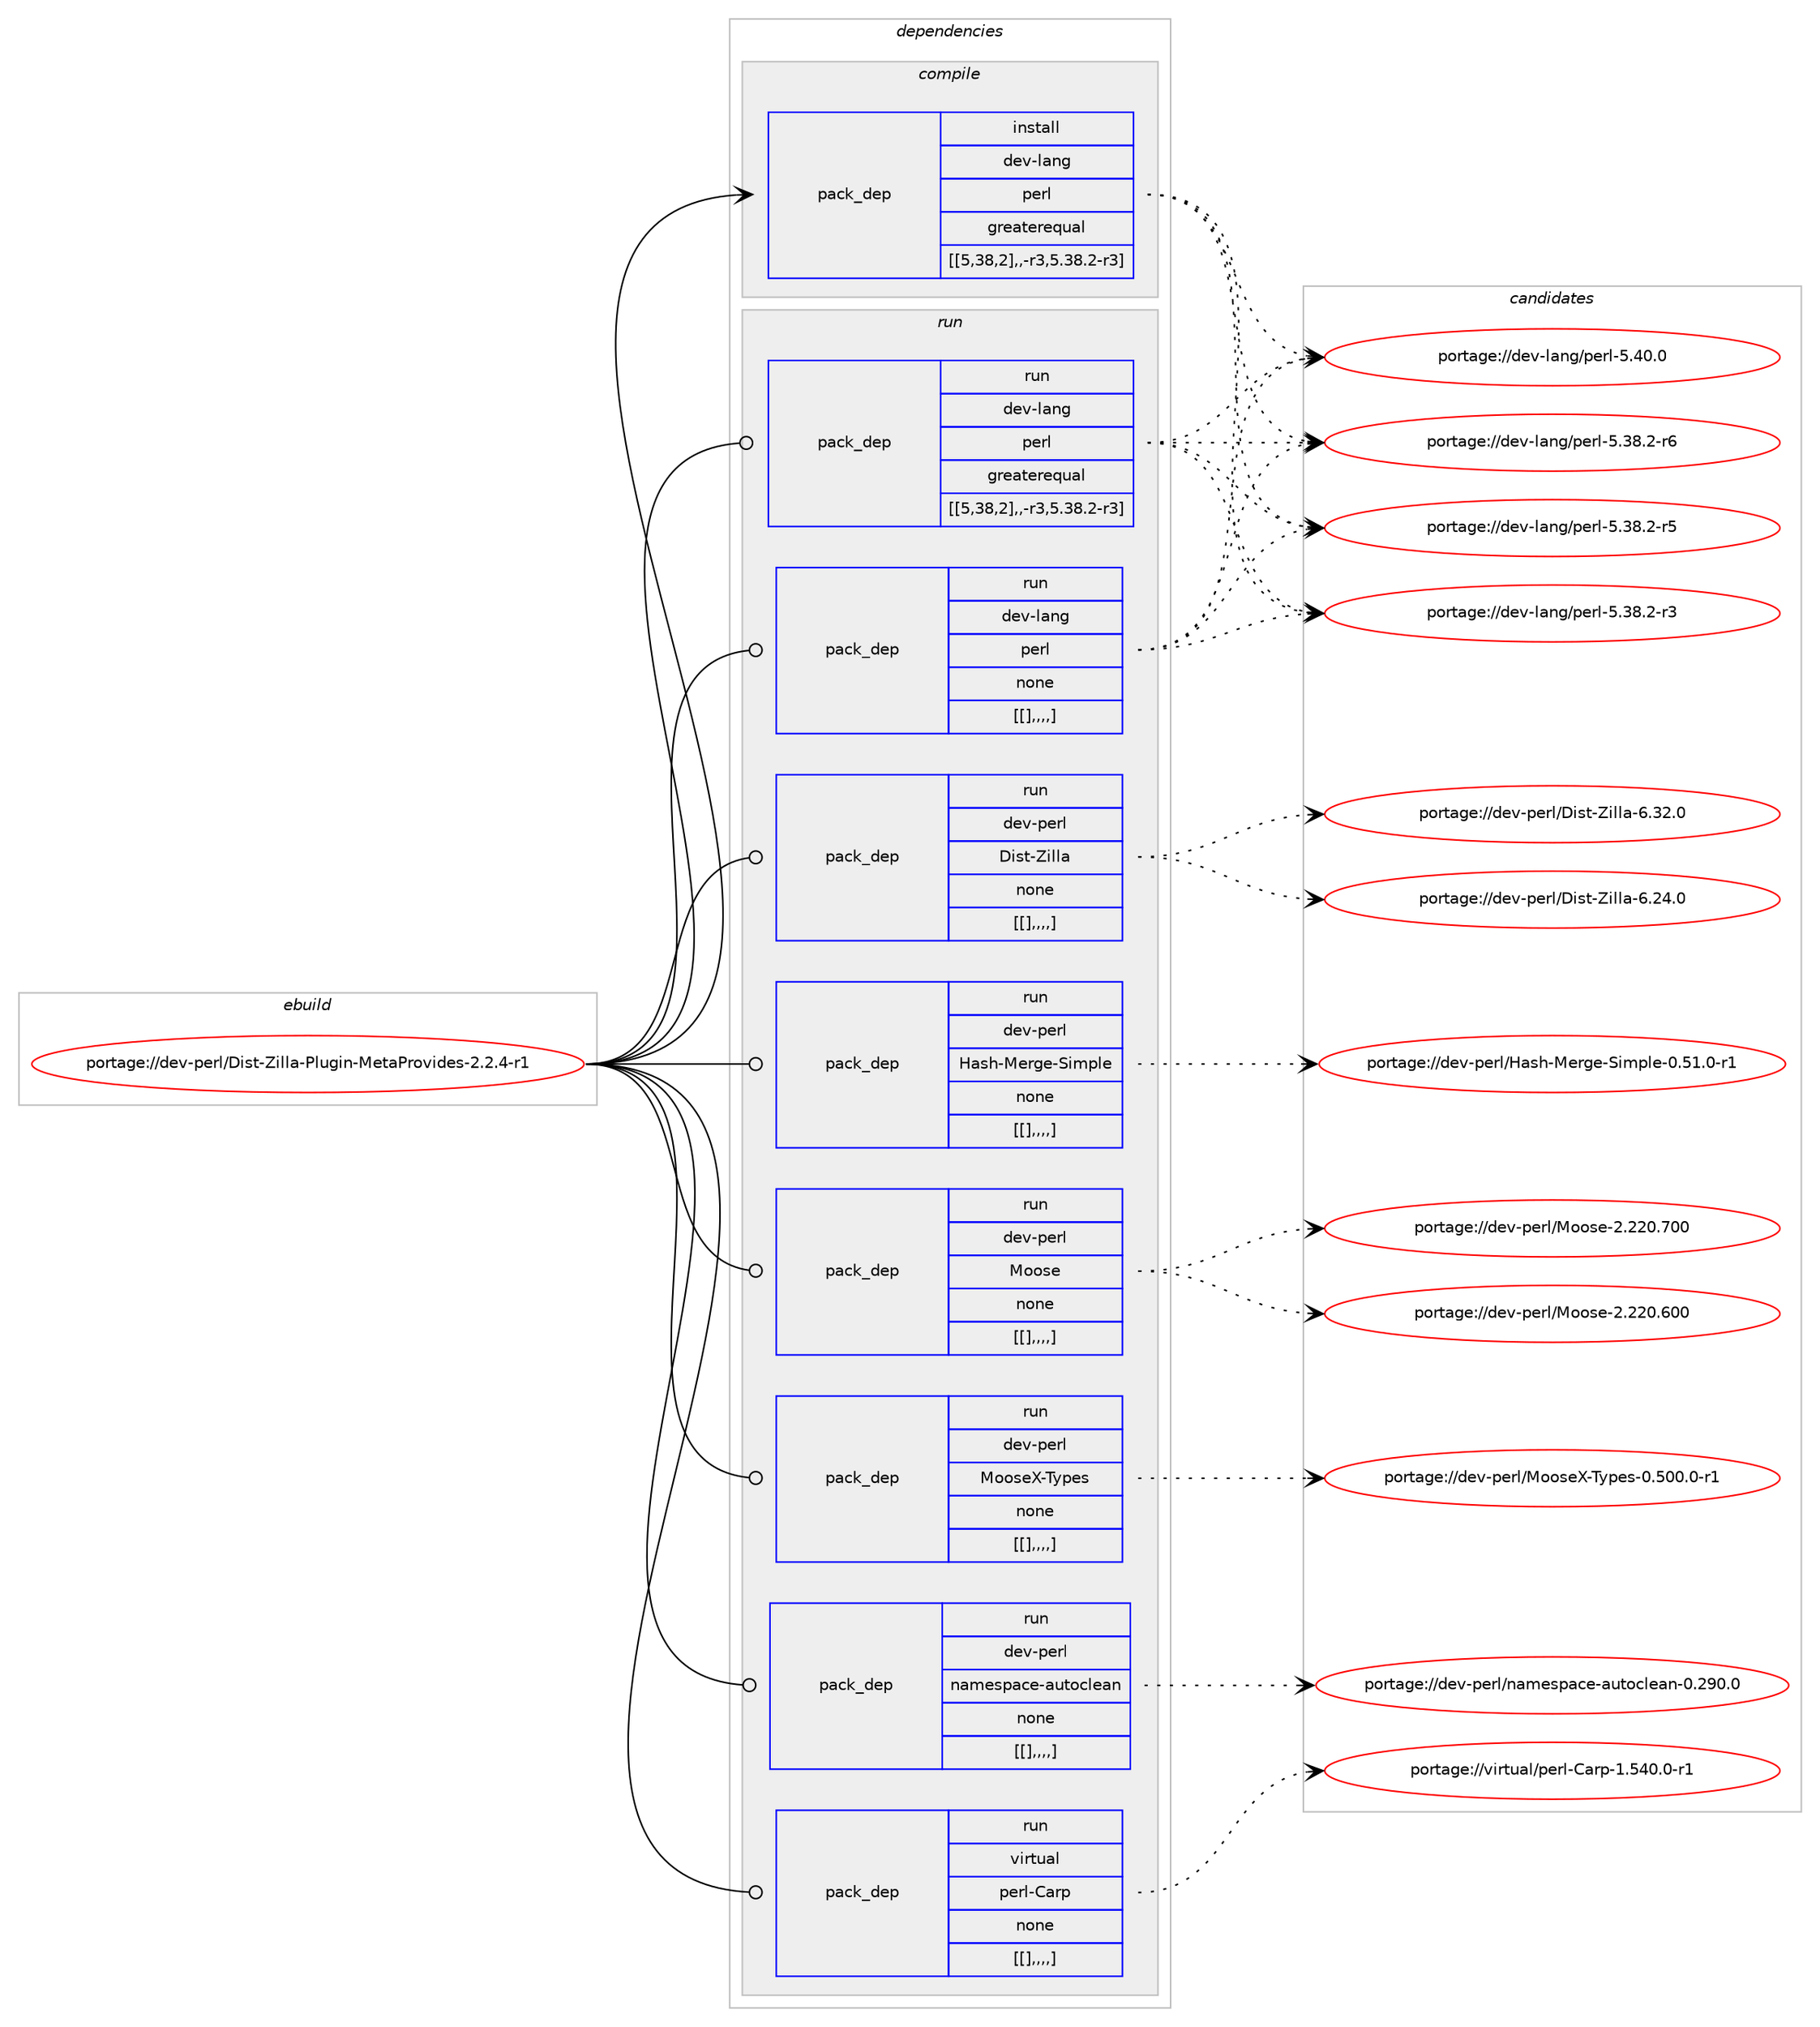 digraph prolog {

# *************
# Graph options
# *************

newrank=true;
concentrate=true;
compound=true;
graph [rankdir=LR,fontname=Helvetica,fontsize=10,ranksep=1.5];#, ranksep=2.5, nodesep=0.2];
edge  [arrowhead=vee];
node  [fontname=Helvetica,fontsize=10];

# **********
# The ebuild
# **********

subgraph cluster_leftcol {
color=gray;
label=<<i>ebuild</i>>;
id [label="portage://dev-perl/Dist-Zilla-Plugin-MetaProvides-2.2.4-r1", color=red, width=4, href="../dev-perl/Dist-Zilla-Plugin-MetaProvides-2.2.4-r1.svg"];
}

# ****************
# The dependencies
# ****************

subgraph cluster_midcol {
color=gray;
label=<<i>dependencies</i>>;
subgraph cluster_compile {
fillcolor="#eeeeee";
style=filled;
label=<<i>compile</i>>;
subgraph pack98671 {
dependency130216 [label=<<TABLE BORDER="0" CELLBORDER="1" CELLSPACING="0" CELLPADDING="4" WIDTH="220"><TR><TD ROWSPAN="6" CELLPADDING="30">pack_dep</TD></TR><TR><TD WIDTH="110">install</TD></TR><TR><TD>dev-lang</TD></TR><TR><TD>perl</TD></TR><TR><TD>greaterequal</TD></TR><TR><TD>[[5,38,2],,-r3,5.38.2-r3]</TD></TR></TABLE>>, shape=none, color=blue];
}
id:e -> dependency130216:w [weight=20,style="solid",arrowhead="vee"];
}
subgraph cluster_compileandrun {
fillcolor="#eeeeee";
style=filled;
label=<<i>compile and run</i>>;
}
subgraph cluster_run {
fillcolor="#eeeeee";
style=filled;
label=<<i>run</i>>;
subgraph pack98672 {
dependency130217 [label=<<TABLE BORDER="0" CELLBORDER="1" CELLSPACING="0" CELLPADDING="4" WIDTH="220"><TR><TD ROWSPAN="6" CELLPADDING="30">pack_dep</TD></TR><TR><TD WIDTH="110">run</TD></TR><TR><TD>dev-lang</TD></TR><TR><TD>perl</TD></TR><TR><TD>greaterequal</TD></TR><TR><TD>[[5,38,2],,-r3,5.38.2-r3]</TD></TR></TABLE>>, shape=none, color=blue];
}
id:e -> dependency130217:w [weight=20,style="solid",arrowhead="odot"];
subgraph pack98673 {
dependency130218 [label=<<TABLE BORDER="0" CELLBORDER="1" CELLSPACING="0" CELLPADDING="4" WIDTH="220"><TR><TD ROWSPAN="6" CELLPADDING="30">pack_dep</TD></TR><TR><TD WIDTH="110">run</TD></TR><TR><TD>dev-lang</TD></TR><TR><TD>perl</TD></TR><TR><TD>none</TD></TR><TR><TD>[[],,,,]</TD></TR></TABLE>>, shape=none, color=blue];
}
id:e -> dependency130218:w [weight=20,style="solid",arrowhead="odot"];
subgraph pack98674 {
dependency130219 [label=<<TABLE BORDER="0" CELLBORDER="1" CELLSPACING="0" CELLPADDING="4" WIDTH="220"><TR><TD ROWSPAN="6" CELLPADDING="30">pack_dep</TD></TR><TR><TD WIDTH="110">run</TD></TR><TR><TD>dev-perl</TD></TR><TR><TD>Dist-Zilla</TD></TR><TR><TD>none</TD></TR><TR><TD>[[],,,,]</TD></TR></TABLE>>, shape=none, color=blue];
}
id:e -> dependency130219:w [weight=20,style="solid",arrowhead="odot"];
subgraph pack98675 {
dependency130220 [label=<<TABLE BORDER="0" CELLBORDER="1" CELLSPACING="0" CELLPADDING="4" WIDTH="220"><TR><TD ROWSPAN="6" CELLPADDING="30">pack_dep</TD></TR><TR><TD WIDTH="110">run</TD></TR><TR><TD>dev-perl</TD></TR><TR><TD>Hash-Merge-Simple</TD></TR><TR><TD>none</TD></TR><TR><TD>[[],,,,]</TD></TR></TABLE>>, shape=none, color=blue];
}
id:e -> dependency130220:w [weight=20,style="solid",arrowhead="odot"];
subgraph pack98676 {
dependency130221 [label=<<TABLE BORDER="0" CELLBORDER="1" CELLSPACING="0" CELLPADDING="4" WIDTH="220"><TR><TD ROWSPAN="6" CELLPADDING="30">pack_dep</TD></TR><TR><TD WIDTH="110">run</TD></TR><TR><TD>dev-perl</TD></TR><TR><TD>Moose</TD></TR><TR><TD>none</TD></TR><TR><TD>[[],,,,]</TD></TR></TABLE>>, shape=none, color=blue];
}
id:e -> dependency130221:w [weight=20,style="solid",arrowhead="odot"];
subgraph pack98677 {
dependency130222 [label=<<TABLE BORDER="0" CELLBORDER="1" CELLSPACING="0" CELLPADDING="4" WIDTH="220"><TR><TD ROWSPAN="6" CELLPADDING="30">pack_dep</TD></TR><TR><TD WIDTH="110">run</TD></TR><TR><TD>dev-perl</TD></TR><TR><TD>MooseX-Types</TD></TR><TR><TD>none</TD></TR><TR><TD>[[],,,,]</TD></TR></TABLE>>, shape=none, color=blue];
}
id:e -> dependency130222:w [weight=20,style="solid",arrowhead="odot"];
subgraph pack98678 {
dependency130223 [label=<<TABLE BORDER="0" CELLBORDER="1" CELLSPACING="0" CELLPADDING="4" WIDTH="220"><TR><TD ROWSPAN="6" CELLPADDING="30">pack_dep</TD></TR><TR><TD WIDTH="110">run</TD></TR><TR><TD>dev-perl</TD></TR><TR><TD>namespace-autoclean</TD></TR><TR><TD>none</TD></TR><TR><TD>[[],,,,]</TD></TR></TABLE>>, shape=none, color=blue];
}
id:e -> dependency130223:w [weight=20,style="solid",arrowhead="odot"];
subgraph pack98679 {
dependency130224 [label=<<TABLE BORDER="0" CELLBORDER="1" CELLSPACING="0" CELLPADDING="4" WIDTH="220"><TR><TD ROWSPAN="6" CELLPADDING="30">pack_dep</TD></TR><TR><TD WIDTH="110">run</TD></TR><TR><TD>virtual</TD></TR><TR><TD>perl-Carp</TD></TR><TR><TD>none</TD></TR><TR><TD>[[],,,,]</TD></TR></TABLE>>, shape=none, color=blue];
}
id:e -> dependency130224:w [weight=20,style="solid",arrowhead="odot"];
}
}

# **************
# The candidates
# **************

subgraph cluster_choices {
rank=same;
color=gray;
label=<<i>candidates</i>>;

subgraph choice98671 {
color=black;
nodesep=1;
choice10010111845108971101034711210111410845534652484648 [label="portage://dev-lang/perl-5.40.0", color=red, width=4,href="../dev-lang/perl-5.40.0.svg"];
choice100101118451089711010347112101114108455346515646504511454 [label="portage://dev-lang/perl-5.38.2-r6", color=red, width=4,href="../dev-lang/perl-5.38.2-r6.svg"];
choice100101118451089711010347112101114108455346515646504511453 [label="portage://dev-lang/perl-5.38.2-r5", color=red, width=4,href="../dev-lang/perl-5.38.2-r5.svg"];
choice100101118451089711010347112101114108455346515646504511451 [label="portage://dev-lang/perl-5.38.2-r3", color=red, width=4,href="../dev-lang/perl-5.38.2-r3.svg"];
dependency130216:e -> choice10010111845108971101034711210111410845534652484648:w [style=dotted,weight="100"];
dependency130216:e -> choice100101118451089711010347112101114108455346515646504511454:w [style=dotted,weight="100"];
dependency130216:e -> choice100101118451089711010347112101114108455346515646504511453:w [style=dotted,weight="100"];
dependency130216:e -> choice100101118451089711010347112101114108455346515646504511451:w [style=dotted,weight="100"];
}
subgraph choice98672 {
color=black;
nodesep=1;
choice10010111845108971101034711210111410845534652484648 [label="portage://dev-lang/perl-5.40.0", color=red, width=4,href="../dev-lang/perl-5.40.0.svg"];
choice100101118451089711010347112101114108455346515646504511454 [label="portage://dev-lang/perl-5.38.2-r6", color=red, width=4,href="../dev-lang/perl-5.38.2-r6.svg"];
choice100101118451089711010347112101114108455346515646504511453 [label="portage://dev-lang/perl-5.38.2-r5", color=red, width=4,href="../dev-lang/perl-5.38.2-r5.svg"];
choice100101118451089711010347112101114108455346515646504511451 [label="portage://dev-lang/perl-5.38.2-r3", color=red, width=4,href="../dev-lang/perl-5.38.2-r3.svg"];
dependency130217:e -> choice10010111845108971101034711210111410845534652484648:w [style=dotted,weight="100"];
dependency130217:e -> choice100101118451089711010347112101114108455346515646504511454:w [style=dotted,weight="100"];
dependency130217:e -> choice100101118451089711010347112101114108455346515646504511453:w [style=dotted,weight="100"];
dependency130217:e -> choice100101118451089711010347112101114108455346515646504511451:w [style=dotted,weight="100"];
}
subgraph choice98673 {
color=black;
nodesep=1;
choice10010111845108971101034711210111410845534652484648 [label="portage://dev-lang/perl-5.40.0", color=red, width=4,href="../dev-lang/perl-5.40.0.svg"];
choice100101118451089711010347112101114108455346515646504511454 [label="portage://dev-lang/perl-5.38.2-r6", color=red, width=4,href="../dev-lang/perl-5.38.2-r6.svg"];
choice100101118451089711010347112101114108455346515646504511453 [label="portage://dev-lang/perl-5.38.2-r5", color=red, width=4,href="../dev-lang/perl-5.38.2-r5.svg"];
choice100101118451089711010347112101114108455346515646504511451 [label="portage://dev-lang/perl-5.38.2-r3", color=red, width=4,href="../dev-lang/perl-5.38.2-r3.svg"];
dependency130218:e -> choice10010111845108971101034711210111410845534652484648:w [style=dotted,weight="100"];
dependency130218:e -> choice100101118451089711010347112101114108455346515646504511454:w [style=dotted,weight="100"];
dependency130218:e -> choice100101118451089711010347112101114108455346515646504511453:w [style=dotted,weight="100"];
dependency130218:e -> choice100101118451089711010347112101114108455346515646504511451:w [style=dotted,weight="100"];
}
subgraph choice98674 {
color=black;
nodesep=1;
choice10010111845112101114108476810511511645901051081089745544651504648 [label="portage://dev-perl/Dist-Zilla-6.32.0", color=red, width=4,href="../dev-perl/Dist-Zilla-6.32.0.svg"];
choice10010111845112101114108476810511511645901051081089745544650524648 [label="portage://dev-perl/Dist-Zilla-6.24.0", color=red, width=4,href="../dev-perl/Dist-Zilla-6.24.0.svg"];
dependency130219:e -> choice10010111845112101114108476810511511645901051081089745544651504648:w [style=dotted,weight="100"];
dependency130219:e -> choice10010111845112101114108476810511511645901051081089745544650524648:w [style=dotted,weight="100"];
}
subgraph choice98675 {
color=black;
nodesep=1;
choice1001011184511210111410847729711510445771011141031014583105109112108101454846534946484511449 [label="portage://dev-perl/Hash-Merge-Simple-0.51.0-r1", color=red, width=4,href="../dev-perl/Hash-Merge-Simple-0.51.0-r1.svg"];
dependency130220:e -> choice1001011184511210111410847729711510445771011141031014583105109112108101454846534946484511449:w [style=dotted,weight="100"];
}
subgraph choice98676 {
color=black;
nodesep=1;
choice10010111845112101114108477711111111510145504650504846554848 [label="portage://dev-perl/Moose-2.220.700", color=red, width=4,href="../dev-perl/Moose-2.220.700.svg"];
choice10010111845112101114108477711111111510145504650504846544848 [label="portage://dev-perl/Moose-2.220.600", color=red, width=4,href="../dev-perl/Moose-2.220.600.svg"];
dependency130221:e -> choice10010111845112101114108477711111111510145504650504846554848:w [style=dotted,weight="100"];
dependency130221:e -> choice10010111845112101114108477711111111510145504650504846544848:w [style=dotted,weight="100"];
}
subgraph choice98677 {
color=black;
nodesep=1;
choice10010111845112101114108477711111111510188458412111210111545484653484846484511449 [label="portage://dev-perl/MooseX-Types-0.500.0-r1", color=red, width=4,href="../dev-perl/MooseX-Types-0.500.0-r1.svg"];
dependency130222:e -> choice10010111845112101114108477711111111510188458412111210111545484653484846484511449:w [style=dotted,weight="100"];
}
subgraph choice98678 {
color=black;
nodesep=1;
choice1001011184511210111410847110971091011151129799101459711711611199108101971104548465057484648 [label="portage://dev-perl/namespace-autoclean-0.290.0", color=red, width=4,href="../dev-perl/namespace-autoclean-0.290.0.svg"];
dependency130223:e -> choice1001011184511210111410847110971091011151129799101459711711611199108101971104548465057484648:w [style=dotted,weight="100"];
}
subgraph choice98679 {
color=black;
nodesep=1;
choice118105114116117971084711210111410845679711411245494653524846484511449 [label="portage://virtual/perl-Carp-1.540.0-r1", color=red, width=4,href="../virtual/perl-Carp-1.540.0-r1.svg"];
dependency130224:e -> choice118105114116117971084711210111410845679711411245494653524846484511449:w [style=dotted,weight="100"];
}
}

}
